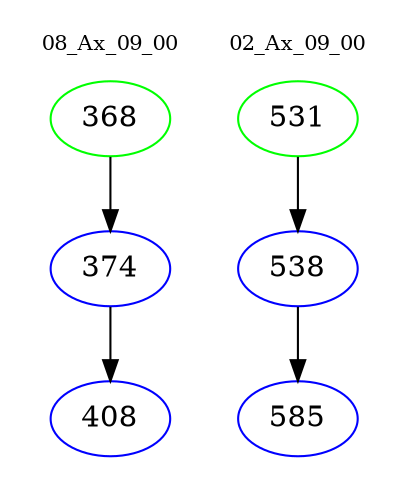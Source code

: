 digraph{
subgraph cluster_0 {
color = white
label = "08_Ax_09_00";
fontsize=10;
T0_368 [label="368", color="green"]
T0_368 -> T0_374 [color="black"]
T0_374 [label="374", color="blue"]
T0_374 -> T0_408 [color="black"]
T0_408 [label="408", color="blue"]
}
subgraph cluster_1 {
color = white
label = "02_Ax_09_00";
fontsize=10;
T1_531 [label="531", color="green"]
T1_531 -> T1_538 [color="black"]
T1_538 [label="538", color="blue"]
T1_538 -> T1_585 [color="black"]
T1_585 [label="585", color="blue"]
}
}
